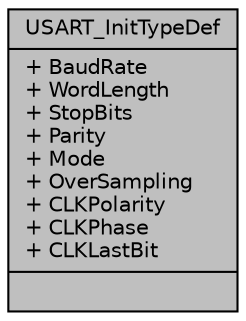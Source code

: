 digraph "USART_InitTypeDef"
{
  edge [fontname="Helvetica",fontsize="10",labelfontname="Helvetica",labelfontsize="10"];
  node [fontname="Helvetica",fontsize="10",shape=record];
  Node1 [label="{USART_InitTypeDef\n|+ BaudRate\l+ WordLength\l+ StopBits\l+ Parity\l+ Mode\l+ OverSampling\l+ CLKPolarity\l+ CLKPhase\l+ CLKLastBit\l|}",height=0.2,width=0.4,color="black", fillcolor="grey75", style="filled", fontcolor="black"];
}
